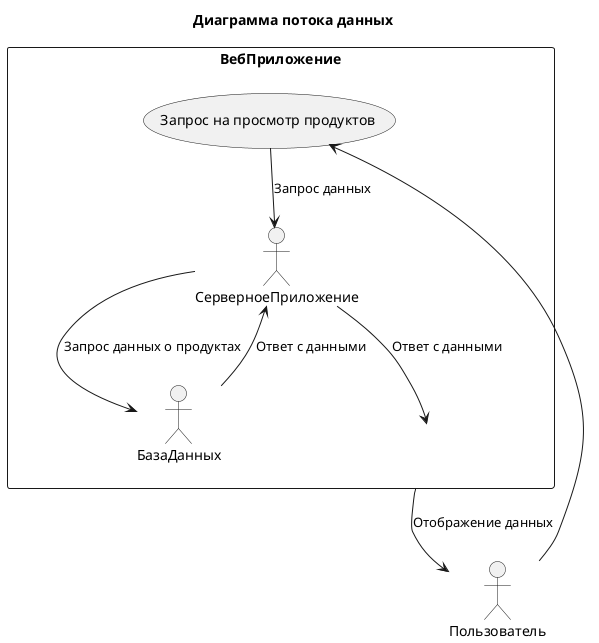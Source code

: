 @startuml
title Диаграмма потока данных

actor Пользователь

rectangle ВебПриложение {
  Пользователь --> (Запрос на просмотр продуктов)
  (Запрос на просмотр продуктов) --> СерверноеПриложение : Запрос данных
  СерверноеПриложение --> БазаДанных : Запрос данных о продуктах
  БазаДанных --> СерверноеПриложение : Ответ с данными
  СерверноеПриложение --> ВебПриложение : Ответ с данными
  ВебПриложение --> Пользователь : Отображение данных
}

@enduml
